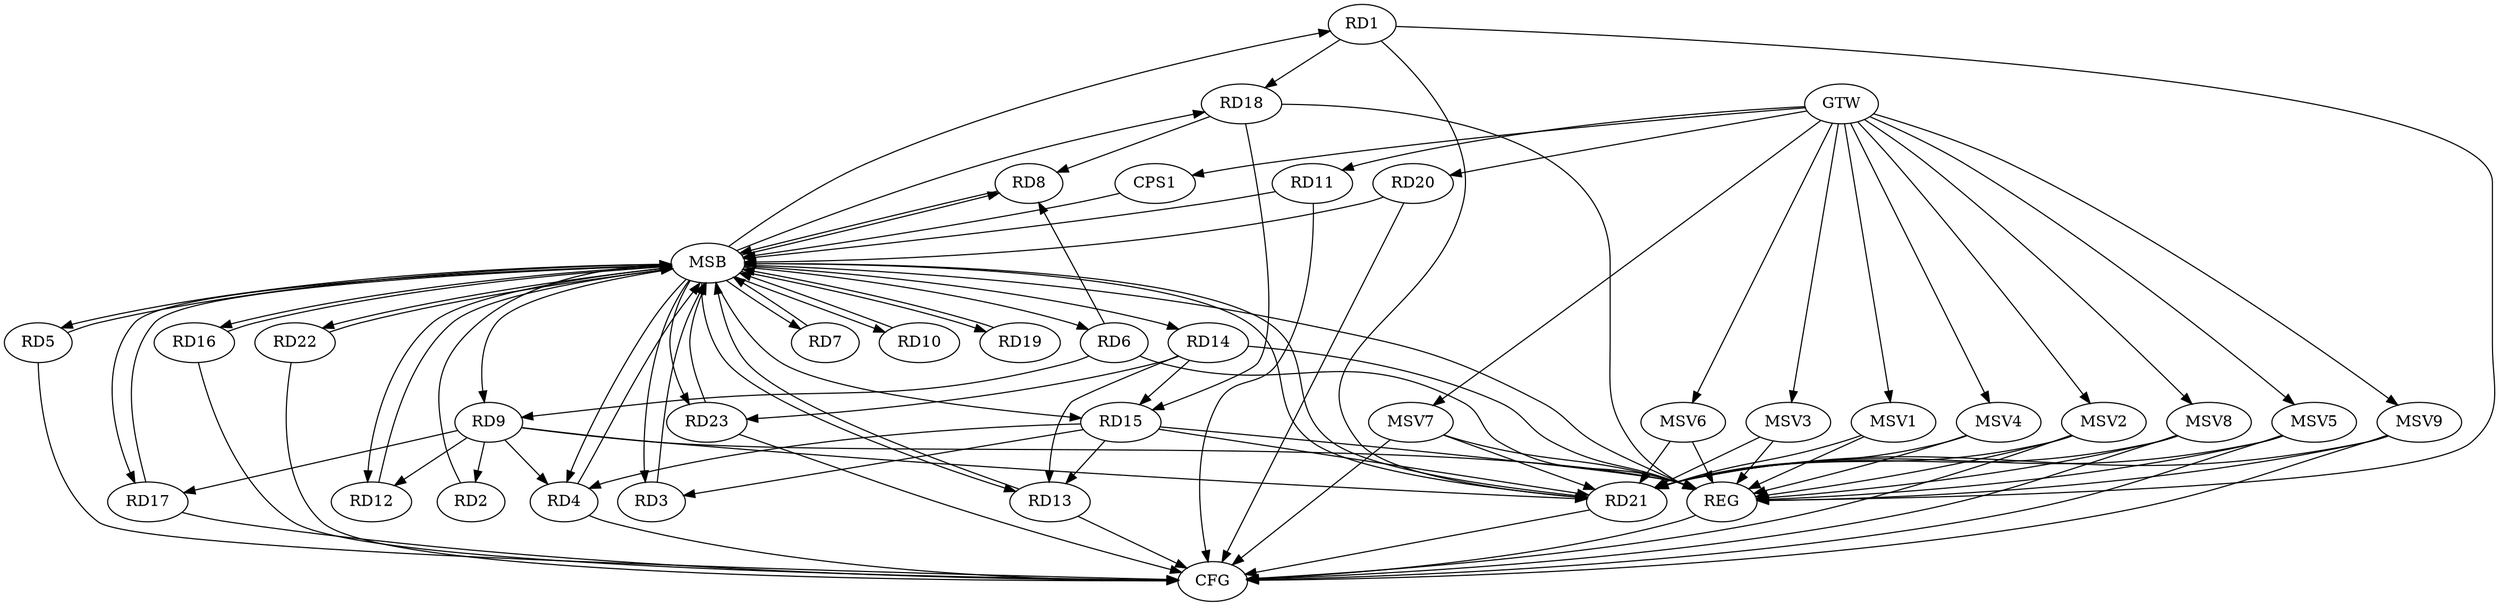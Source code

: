 strict digraph G {
  RD1 [ label="RD1" ];
  RD2 [ label="RD2" ];
  RD3 [ label="RD3" ];
  RD4 [ label="RD4" ];
  RD5 [ label="RD5" ];
  RD6 [ label="RD6" ];
  RD7 [ label="RD7" ];
  RD8 [ label="RD8" ];
  RD9 [ label="RD9" ];
  RD10 [ label="RD10" ];
  RD11 [ label="RD11" ];
  RD12 [ label="RD12" ];
  RD13 [ label="RD13" ];
  RD14 [ label="RD14" ];
  RD15 [ label="RD15" ];
  RD16 [ label="RD16" ];
  RD17 [ label="RD17" ];
  RD18 [ label="RD18" ];
  RD19 [ label="RD19" ];
  RD20 [ label="RD20" ];
  RD21 [ label="RD21" ];
  RD22 [ label="RD22" ];
  RD23 [ label="RD23" ];
  CPS1 [ label="CPS1" ];
  GTW [ label="GTW" ];
  REG [ label="REG" ];
  MSB [ label="MSB" ];
  CFG [ label="CFG" ];
  MSV1 [ label="MSV1" ];
  MSV2 [ label="MSV2" ];
  MSV3 [ label="MSV3" ];
  MSV4 [ label="MSV4" ];
  MSV5 [ label="MSV5" ];
  MSV6 [ label="MSV6" ];
  MSV7 [ label="MSV7" ];
  MSV8 [ label="MSV8" ];
  MSV9 [ label="MSV9" ];
  RD1 -> RD18;
  RD1 -> RD21;
  RD9 -> RD2;
  RD15 -> RD3;
  RD9 -> RD4;
  RD15 -> RD4;
  RD6 -> RD8;
  RD6 -> RD9;
  RD18 -> RD8;
  RD9 -> RD12;
  RD9 -> RD17;
  RD9 -> RD21;
  RD14 -> RD13;
  RD15 -> RD13;
  RD14 -> RD15;
  RD14 -> RD23;
  RD18 -> RD15;
  RD15 -> RD21;
  GTW -> RD11;
  GTW -> RD20;
  GTW -> CPS1;
  RD1 -> REG;
  RD6 -> REG;
  RD9 -> REG;
  RD14 -> REG;
  RD15 -> REG;
  RD18 -> REG;
  RD2 -> MSB;
  MSB -> RD13;
  MSB -> RD15;
  MSB -> RD17;
  MSB -> RD23;
  MSB -> REG;
  RD3 -> MSB;
  MSB -> RD7;
  RD4 -> MSB;
  MSB -> RD19;
  RD5 -> MSB;
  MSB -> RD10;
  RD7 -> MSB;
  MSB -> RD18;
  MSB -> RD21;
  RD8 -> MSB;
  MSB -> RD1;
  MSB -> RD5;
  MSB -> RD14;
  RD10 -> MSB;
  RD11 -> MSB;
  MSB -> RD22;
  RD12 -> MSB;
  MSB -> RD8;
  RD13 -> MSB;
  MSB -> RD12;
  RD16 -> MSB;
  MSB -> RD4;
  RD17 -> MSB;
  MSB -> RD3;
  RD19 -> MSB;
  MSB -> RD9;
  MSB -> RD16;
  RD20 -> MSB;
  RD21 -> MSB;
  MSB -> RD6;
  RD22 -> MSB;
  RD23 -> MSB;
  CPS1 -> MSB;
  RD13 -> CFG;
  RD17 -> CFG;
  RD20 -> CFG;
  RD16 -> CFG;
  RD4 -> CFG;
  RD22 -> CFG;
  RD21 -> CFG;
  RD23 -> CFG;
  RD5 -> CFG;
  RD11 -> CFG;
  REG -> CFG;
  MSV1 -> RD21;
  GTW -> MSV1;
  MSV1 -> REG;
  MSV2 -> RD21;
  GTW -> MSV2;
  MSV2 -> REG;
  MSV2 -> CFG;
  MSV3 -> RD21;
  MSV4 -> RD21;
  MSV5 -> RD21;
  GTW -> MSV3;
  MSV3 -> REG;
  GTW -> MSV4;
  MSV4 -> REG;
  GTW -> MSV5;
  MSV5 -> REG;
  MSV5 -> CFG;
  MSV6 -> RD21;
  GTW -> MSV6;
  MSV6 -> REG;
  MSV7 -> RD21;
  GTW -> MSV7;
  MSV7 -> REG;
  MSV7 -> CFG;
  MSV8 -> RD21;
  GTW -> MSV8;
  MSV8 -> REG;
  MSV8 -> CFG;
  MSV9 -> RD21;
  GTW -> MSV9;
  MSV9 -> REG;
  MSV9 -> CFG;
}
